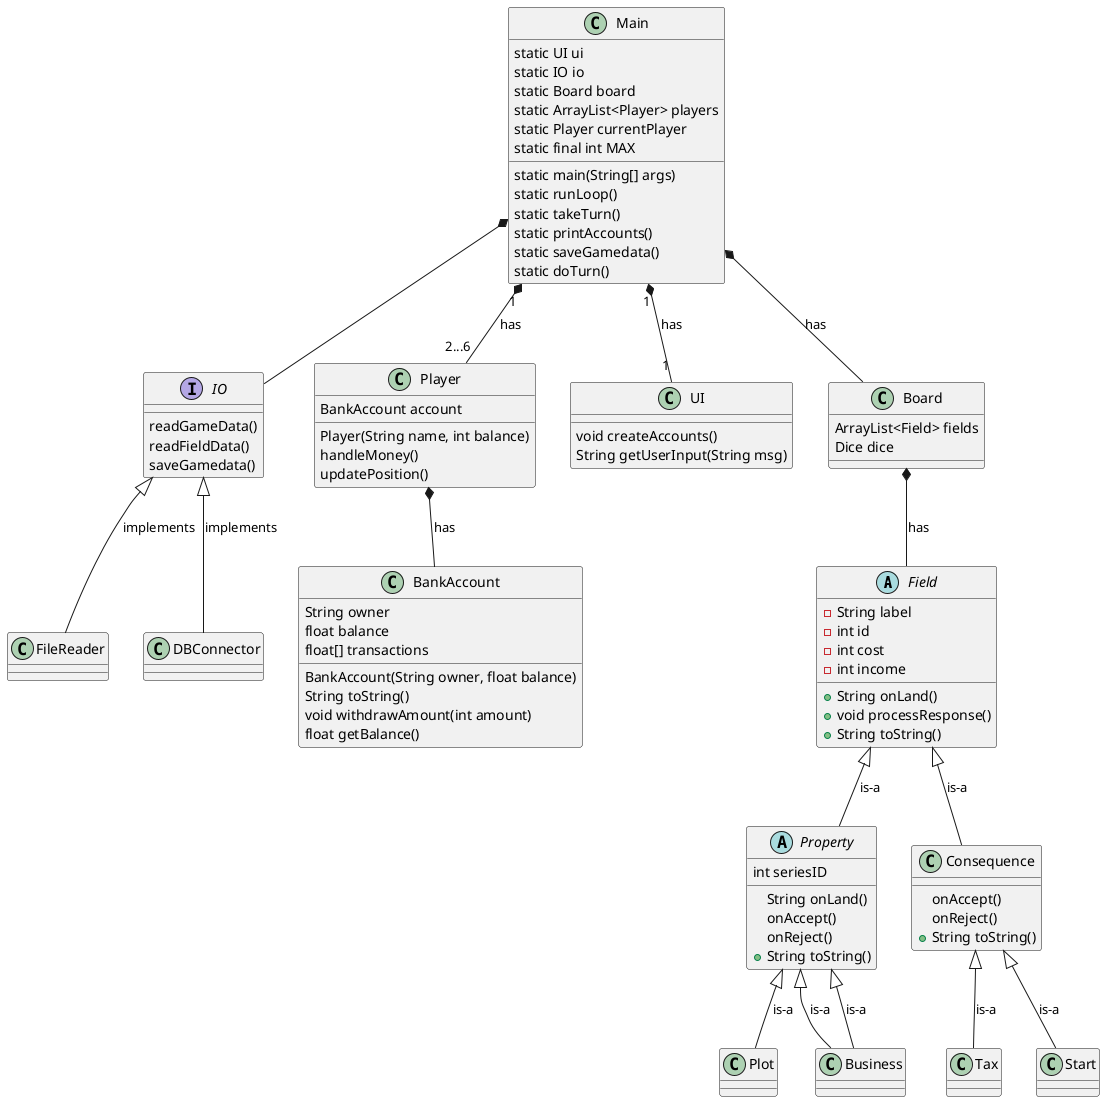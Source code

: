 @startuml
abstract class Field
abstract class Property
interface IO
class FileReader
class DBConnector
Main *-- IO
Main "1" *-- "2...6" Player : has
Main "1" *-- "1" UI : has
Main *-- Board : has
Player *-- BankAccount : has
Field <|-- Consequence : is-a
Field <|-- Property : is-a

Board *-- Field : has
Consequence <|-- Tax : is-a
Consequence <|-- Start : is-a
Property <|-- Plot : is-a
Property <|-- Business : is-a
Property <|-- Business : is-a
IO <|-- FileReader: implements
IO <|-- DBConnector: implements


Main : static UI ui
Main : static IO io
Main : static Board board
Main : static ArrayList<Player> players
Main : static Player currentPlayer
Main : static final int MAX

Main : static main(String[] args)
Main : static runLoop()
Main : static takeTurn()
Main : static printAccounts()
Main : static saveGamedata()
Main : static doTurn()



Board : ArrayList<Field> fields
Board : Dice dice

BankAccount : BankAccount(String owner, float balance)
BankAccount : String owner
BankAccount : float balance
BankAccount : float[] transactions

BankAccount : String toString()
BankAccount : void withdrawAmount(int amount)
BankAccount : float getBalance()

UI : void createAccounts()
UI : String getUserInput(String msg)

Field : - String label
Field : - int id
Field : - int cost
Field : - int income
Field : + String onLand()
Field : + void processResponse()
Field : + String toString()

Property : int seriesID
Property : String onLand()
Property : onAccept()
Property : onReject()
Property : + String toString()



Consequence : onAccept()
Consequence : onReject()
Consequence : + String toString()

Player : BankAccount account
Player : Player(String name, int balance)
Player : handleMoney()
Player : updatePosition()

IO : readGameData()
IO : readFieldData()
IO : saveGamedata()
@enduml



